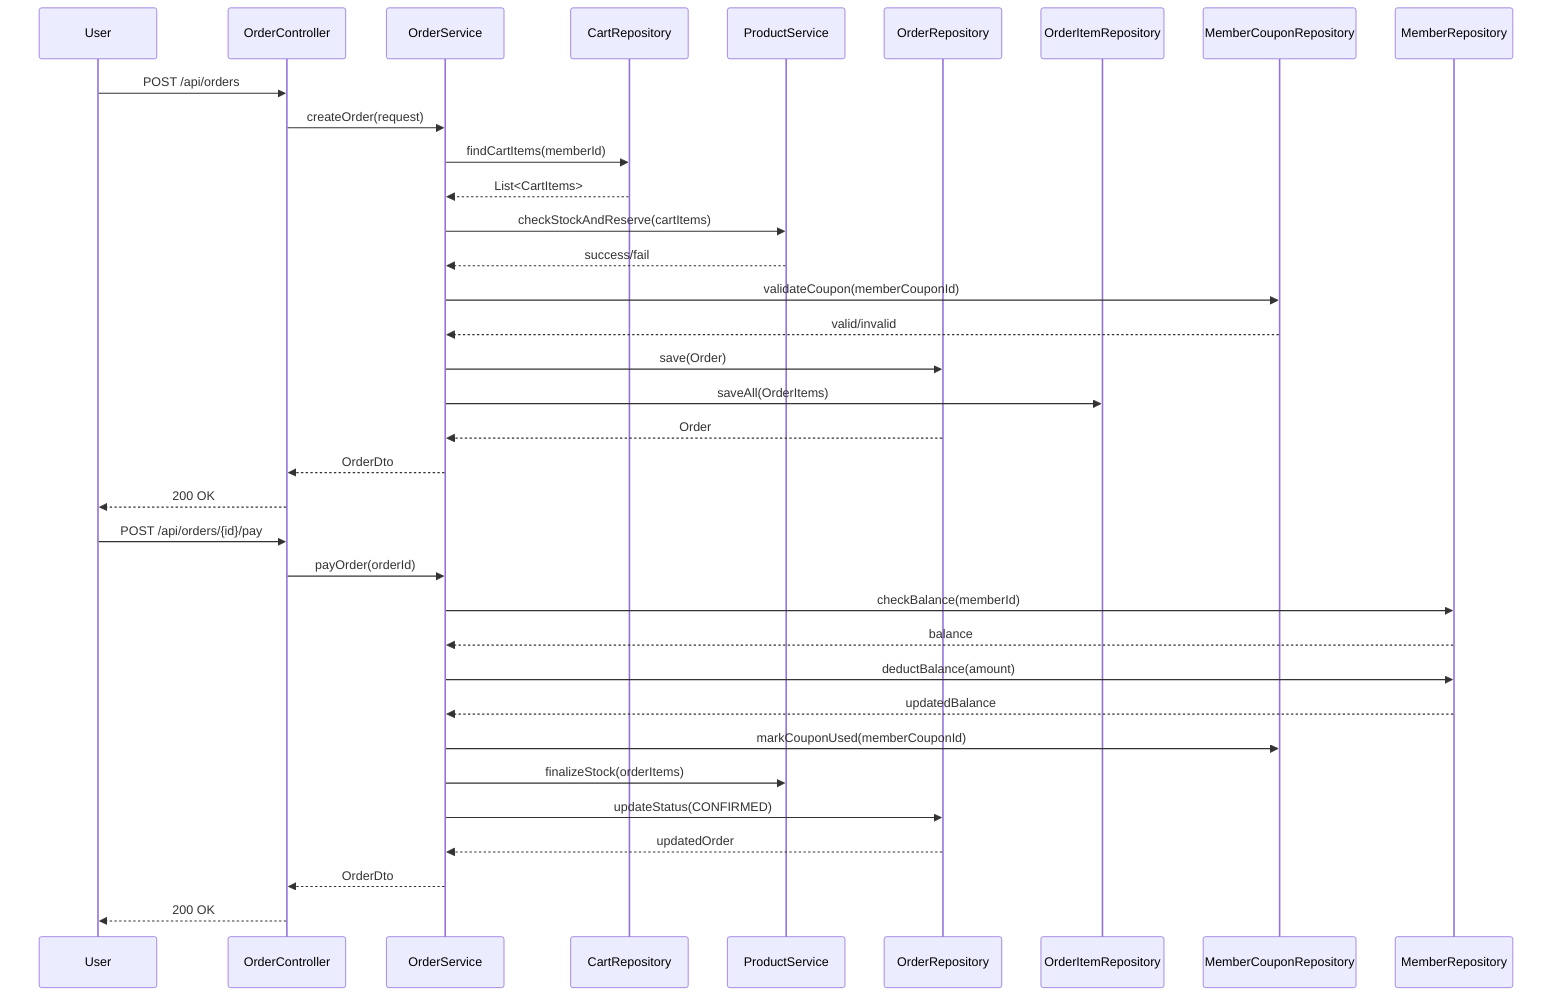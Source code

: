 sequenceDiagram
    participant User
    participant OrderController
    participant OrderService
    participant CartRepository
    participant ProductService
    participant OrderRepository
    participant OrderItemRepository
    participant MemberCouponRepository
    participant MemberRepository

    User->>OrderController: POST /api/orders
    OrderController->>OrderService: createOrder(request)
    OrderService->>CartRepository: findCartItems(memberId)
    CartRepository-->>OrderService: List<CartItems>
    OrderService->>ProductService: checkStockAndReserve(cartItems)
    ProductService-->>OrderService: success/fail
    OrderService->>MemberCouponRepository: validateCoupon(memberCouponId)
    MemberCouponRepository-->>OrderService: valid/invalid
    OrderService->>OrderRepository: save(Order)
    OrderService->>OrderItemRepository: saveAll(OrderItems)
    OrderRepository-->>OrderService: Order
    OrderService-->>OrderController: OrderDto
    OrderController-->>User: 200 OK

    User->>OrderController: POST /api/orders/{id}/pay
    OrderController->>OrderService: payOrder(orderId)
    OrderService->>MemberRepository: checkBalance(memberId)
    MemberRepository-->>OrderService: balance
    OrderService->>MemberRepository: deductBalance(amount)
    MemberRepository-->>OrderService: updatedBalance
    OrderService->>MemberCouponRepository: markCouponUsed(memberCouponId)
    OrderService->>ProductService: finalizeStock(orderItems)
    OrderService->>OrderRepository: updateStatus(CONFIRMED)
    OrderRepository-->>OrderService: updatedOrder
    OrderService-->>OrderController: OrderDto
    OrderController-->>User: 200 OK